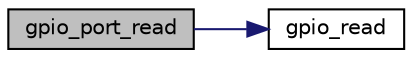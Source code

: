 digraph "gpio_port_read"
{
  edge [fontname="Helvetica",fontsize="10",labelfontname="Helvetica",labelfontsize="10"];
  node [fontname="Helvetica",fontsize="10",shape=record];
  rankdir="LR";
  Node1 [label="gpio_port_read",height=0.2,width=0.4,color="black", fillcolor="grey75", style="filled", fontcolor="black"];
  Node1 -> Node2 [color="midnightblue",fontsize="10",style="solid",fontname="Helvetica"];
  Node2 [label="gpio_read",height=0.2,width=0.4,color="black", fillcolor="white", style="filled",URL="$group__gpio__control.html#ga4efb268c94f062228de2339d8273af82",tooltip="Get status of a Group of Pins (atomic) "];
}
